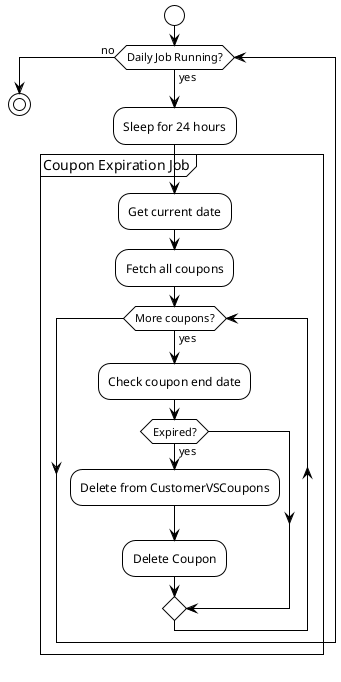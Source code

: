@startuml Daily Job Flow

!theme plain
skinparam backgroundColor white
skinparam handwritten false

start

while (Daily Job Running?) is (yes)
    :Sleep for 24 hours;
    
    partition "Coupon Expiration Job" {
        :Get current date;
        :Fetch all coupons;
        
        while (More coupons?) is (yes)
            :Check coupon end date;
            if (Expired?) then (yes)
                :Delete from CustomerVSCoupons;
                :Delete Coupon;
            endif
        endwhile
    }
endwhile (no)

stop

@enduml
